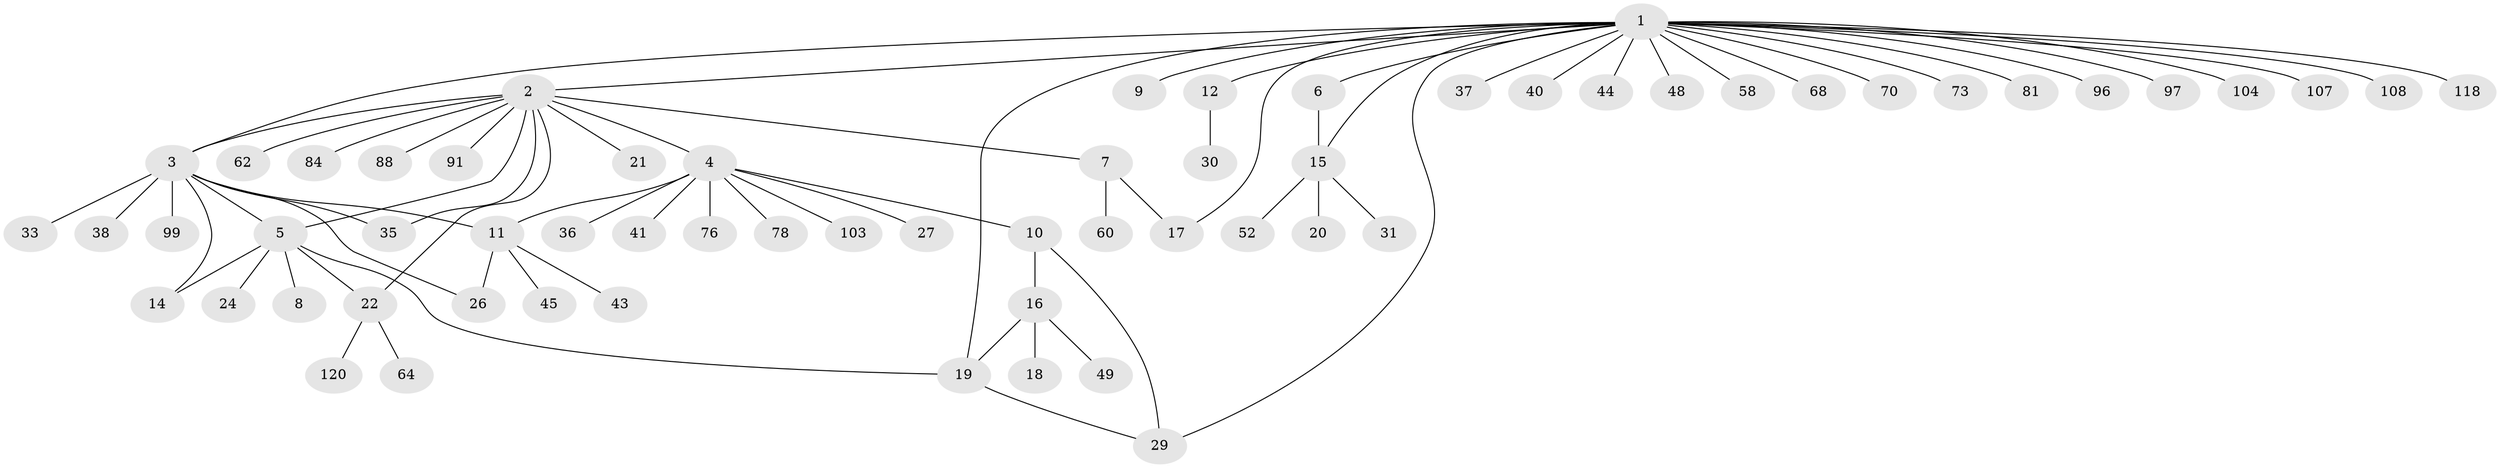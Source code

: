 // original degree distribution, {24: 0.008064516129032258, 12: 0.008064516129032258, 6: 0.016129032258064516, 9: 0.008064516129032258, 7: 0.024193548387096774, 4: 0.03225806451612903, 3: 0.12096774193548387, 1: 0.6209677419354839, 2: 0.12903225806451613, 5: 0.024193548387096774, 11: 0.008064516129032258}
// Generated by graph-tools (version 1.1) at 2025/14/03/09/25 04:14:35]
// undirected, 62 vertices, 74 edges
graph export_dot {
graph [start="1"]
  node [color=gray90,style=filled];
  1;
  2;
  3 [super="+25"];
  4;
  5;
  6 [super="+87"];
  7 [super="+39"];
  8;
  9;
  10;
  11 [super="+93+23+13"];
  12;
  14 [super="+61+72"];
  15 [super="+75+82+79"];
  16 [super="+28+42"];
  17 [super="+90"];
  18 [super="+66+57"];
  19 [super="+59+112+100+113+119+67+34"];
  20;
  21;
  22 [super="+55+83"];
  24;
  26 [super="+56+71"];
  27 [super="+50"];
  29 [super="+53+86"];
  30 [super="+65+46+51"];
  31 [super="+109+85"];
  33 [super="+69"];
  35 [super="+105+80+98+47"];
  36;
  37;
  38;
  40;
  41;
  43;
  44;
  45;
  48;
  49 [super="+54"];
  52;
  58 [super="+63+92"];
  60 [super="+102"];
  62;
  64;
  68;
  70;
  73 [super="+111"];
  76;
  78;
  81;
  84;
  88;
  91;
  96 [super="+101"];
  97;
  99 [super="+106"];
  103 [super="+121"];
  104;
  107;
  108;
  118 [super="+124"];
  120;
  1 -- 2;
  1 -- 6;
  1 -- 9;
  1 -- 12;
  1 -- 17;
  1 -- 19;
  1 -- 37;
  1 -- 40;
  1 -- 44;
  1 -- 48;
  1 -- 58;
  1 -- 68;
  1 -- 70;
  1 -- 73;
  1 -- 81;
  1 -- 96;
  1 -- 97;
  1 -- 104;
  1 -- 107;
  1 -- 108;
  1 -- 118;
  1 -- 29;
  1 -- 3;
  1 -- 15;
  2 -- 3;
  2 -- 4;
  2 -- 5;
  2 -- 7;
  2 -- 21;
  2 -- 35;
  2 -- 62;
  2 -- 84;
  2 -- 88;
  2 -- 91;
  2 -- 22;
  3 -- 5;
  3 -- 14;
  3 -- 26;
  3 -- 35;
  3 -- 33;
  3 -- 99;
  3 -- 38;
  3 -- 11;
  4 -- 10;
  4 -- 11;
  4 -- 27;
  4 -- 36;
  4 -- 41;
  4 -- 76;
  4 -- 78;
  4 -- 103;
  5 -- 8;
  5 -- 19;
  5 -- 22;
  5 -- 24;
  5 -- 14;
  6 -- 15 [weight=2];
  7 -- 17;
  7 -- 60;
  10 -- 16;
  10 -- 29;
  11 -- 26;
  11 -- 43;
  11 -- 45;
  12 -- 30;
  15 -- 20;
  15 -- 31;
  15 -- 52;
  16 -- 18;
  16 -- 49;
  16 -- 19;
  19 -- 29;
  22 -- 64;
  22 -- 120;
}
